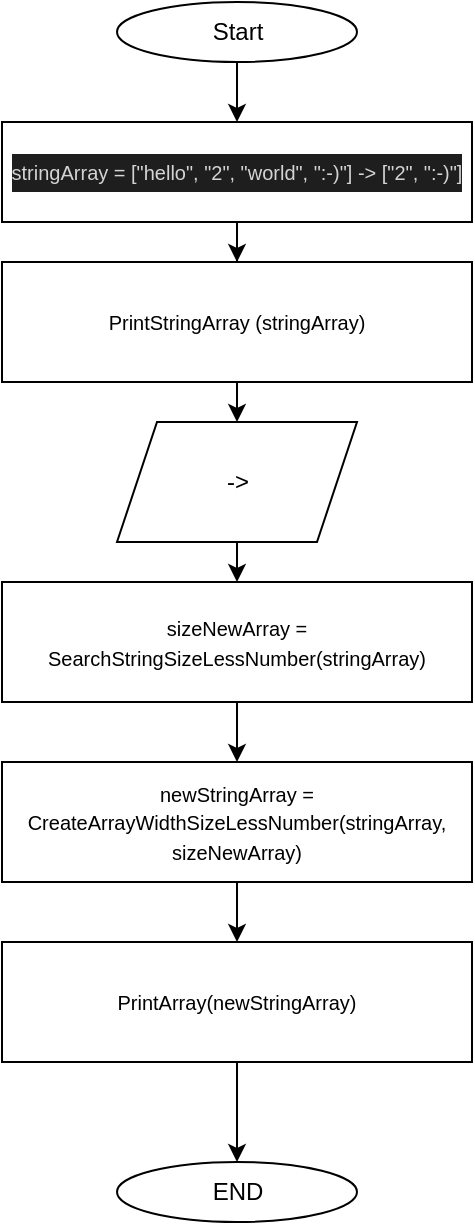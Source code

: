 <mxfile>
    <diagram id="Gq1zBMLreWU--mEMsTK0" name="Страница 1">
        <mxGraphModel dx="562" dy="506" grid="1" gridSize="10" guides="1" tooltips="1" connect="1" arrows="1" fold="1" page="1" pageScale="1" pageWidth="827" pageHeight="1169" math="0" shadow="0">
            <root>
                <mxCell id="0"/>
                <mxCell id="1" parent="0"/>
                <mxCell id="pwhHWoR0LX5bULGE1q8l-13" style="edgeStyle=none;html=1;exitX=0.5;exitY=1;exitDx=0;exitDy=0;entryX=0.5;entryY=0;entryDx=0;entryDy=0;fontFamily=Helvetica;fontSize=12;" edge="1" parent="1" source="2" target="pwhHWoR0LX5bULGE1q8l-2">
                    <mxGeometry relative="1" as="geometry"/>
                </mxCell>
                <mxCell id="2" value="Start" style="ellipse;whiteSpace=wrap;html=1;" vertex="1" parent="1">
                    <mxGeometry x="92.5" y="20" width="120" height="30" as="geometry"/>
                </mxCell>
                <mxCell id="pwhHWoR0LX5bULGE1q8l-14" style="edgeStyle=none;html=1;entryX=0.5;entryY=0;entryDx=0;entryDy=0;fontFamily=Helvetica;fontSize=12;" edge="1" parent="1" source="pwhHWoR0LX5bULGE1q8l-2" target="pwhHWoR0LX5bULGE1q8l-3">
                    <mxGeometry relative="1" as="geometry"/>
                </mxCell>
                <mxCell id="pwhHWoR0LX5bULGE1q8l-15" style="edgeStyle=none;html=1;fontFamily=Helvetica;fontSize=12;" edge="1" parent="1" source="pwhHWoR0LX5bULGE1q8l-2" target="pwhHWoR0LX5bULGE1q8l-4">
                    <mxGeometry relative="1" as="geometry"/>
                </mxCell>
                <mxCell id="pwhHWoR0LX5bULGE1q8l-2" value="&lt;div style=&quot;color: rgb(212 , 212 , 212) ; background-color: rgb(30 , 30 , 30) ; line-height: 19px&quot;&gt;&lt;font style=&quot;font-size: 10px&quot;&gt;stringArray = [&quot;hello&quot;, &quot;2&quot;, &quot;world&quot;, &quot;:-)&quot;] -&amp;gt; [&quot;2&quot;, &quot;:-)&quot;]&lt;/font&gt;&lt;/div&gt;" style="rounded=0;whiteSpace=wrap;html=1;align=center;fontSize=12;" vertex="1" parent="1">
                    <mxGeometry x="35" y="80" width="235" height="50" as="geometry"/>
                </mxCell>
                <mxCell id="pwhHWoR0LX5bULGE1q8l-3" value="&lt;font style=&quot;font-size: 10px&quot;&gt;PrintStringArray (stringArray)&lt;/font&gt;" style="rounded=0;whiteSpace=wrap;html=1;fontSize=12;" vertex="1" parent="1">
                    <mxGeometry x="35" y="150" width="235" height="60" as="geometry"/>
                </mxCell>
                <mxCell id="pwhHWoR0LX5bULGE1q8l-4" value="-&amp;gt;" style="shape=parallelogram;perimeter=parallelogramPerimeter;whiteSpace=wrap;html=1;fixedSize=1;fontSize=12;" vertex="1" parent="1">
                    <mxGeometry x="92.5" y="230" width="120" height="60" as="geometry"/>
                </mxCell>
                <mxCell id="pwhHWoR0LX5bULGE1q8l-24" value="" style="edgeStyle=none;html=1;fontFamily=Helvetica;fontSize=12;" edge="1" parent="1" source="pwhHWoR0LX5bULGE1q8l-5" target="pwhHWoR0LX5bULGE1q8l-6">
                    <mxGeometry relative="1" as="geometry"/>
                </mxCell>
                <mxCell id="pwhHWoR0LX5bULGE1q8l-5" value="&lt;p&gt;&lt;font style=&quot;font-size: 10px&quot;&gt;sizeNewArray = SearchStringSizeLessNumber(stringArray)&lt;/font&gt;&lt;/p&gt;" style="rounded=0;whiteSpace=wrap;html=1;fontSize=12;" vertex="1" parent="1">
                    <mxGeometry x="35" y="310" width="235" height="60" as="geometry"/>
                </mxCell>
                <mxCell id="pwhHWoR0LX5bULGE1q8l-21" value="" style="edgeStyle=none;html=1;fontFamily=Helvetica;fontSize=12;" edge="1" parent="1" target="pwhHWoR0LX5bULGE1q8l-5">
                    <mxGeometry relative="1" as="geometry">
                        <mxPoint x="153" y="370" as="sourcePoint"/>
                    </mxGeometry>
                </mxCell>
                <mxCell id="pwhHWoR0LX5bULGE1q8l-25" value="" style="edgeStyle=none;html=1;fontFamily=Helvetica;fontSize=12;" edge="1" parent="1" source="pwhHWoR0LX5bULGE1q8l-6" target="pwhHWoR0LX5bULGE1q8l-7">
                    <mxGeometry relative="1" as="geometry"/>
                </mxCell>
                <mxCell id="pwhHWoR0LX5bULGE1q8l-6" value="&lt;font style=&quot;font-size: 10px&quot;&gt;newStringArray =&lt;br&gt;CreateArrayWidthSizeLessNumber(stringArray, sizeNewArray)&lt;/font&gt;" style="rounded=0;whiteSpace=wrap;html=1;fontSize=12;" vertex="1" parent="1">
                    <mxGeometry x="35" y="400" width="235" height="60" as="geometry"/>
                </mxCell>
                <mxCell id="pwhHWoR0LX5bULGE1q8l-26" value="" style="edgeStyle=none;html=1;fontFamily=Helvetica;fontSize=12;" edge="1" parent="1" source="pwhHWoR0LX5bULGE1q8l-7" target="pwhHWoR0LX5bULGE1q8l-11">
                    <mxGeometry relative="1" as="geometry"/>
                </mxCell>
                <mxCell id="pwhHWoR0LX5bULGE1q8l-7" value="&lt;font style=&quot;font-size: 10px&quot;&gt;PrintArray(newStringArray)&lt;/font&gt;" style="rounded=0;whiteSpace=wrap;html=1;fontSize=12;" vertex="1" parent="1">
                    <mxGeometry x="35" y="490" width="235" height="60" as="geometry"/>
                </mxCell>
                <mxCell id="pwhHWoR0LX5bULGE1q8l-11" value="END" style="ellipse;whiteSpace=wrap;html=1;" vertex="1" parent="1">
                    <mxGeometry x="92.5" y="600" width="120" height="30" as="geometry"/>
                </mxCell>
                <mxCell id="pwhHWoR0LX5bULGE1q8l-19" value="" style="endArrow=classic;html=1;fontFamily=Helvetica;fontSize=12;exitX=0.5;exitY=1;exitDx=0;exitDy=0;entryX=0.5;entryY=0;entryDx=0;entryDy=0;" edge="1" parent="1" source="pwhHWoR0LX5bULGE1q8l-4" target="pwhHWoR0LX5bULGE1q8l-5">
                    <mxGeometry width="50" height="50" relative="1" as="geometry">
                        <mxPoint x="210" y="310" as="sourcePoint"/>
                        <mxPoint x="260" y="260" as="targetPoint"/>
                    </mxGeometry>
                </mxCell>
            </root>
        </mxGraphModel>
    </diagram>
    <diagram id="jynQ2OBLAScmR3E9pWvf" name="Страница 2">
        <mxGraphModel dx="478" dy="353" grid="1" gridSize="10" guides="1" tooltips="1" connect="1" arrows="1" fold="1" page="1" pageScale="1" pageWidth="827" pageHeight="1169" math="0" shadow="0">
            <root>
                <mxCell id="ENGfBziv7TYiPik8D8C7-0"/>
                <mxCell id="ENGfBziv7TYiPik8D8C7-1" parent="ENGfBziv7TYiPik8D8C7-0"/>
            </root>
        </mxGraphModel>
    </diagram>
</mxfile>